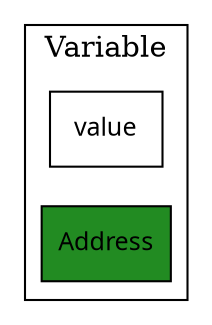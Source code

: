 
graph{
     node [ fontname="Handlee", shape=record, fontsize=12];
     rankdir="LR";
     
     subgraph cluster_frontend {
         ranksep=0;
    label="Variable";
    value ;
    Address [fillcolor = forestGreen, style=filled, background="transparent"];
  }
         
}
